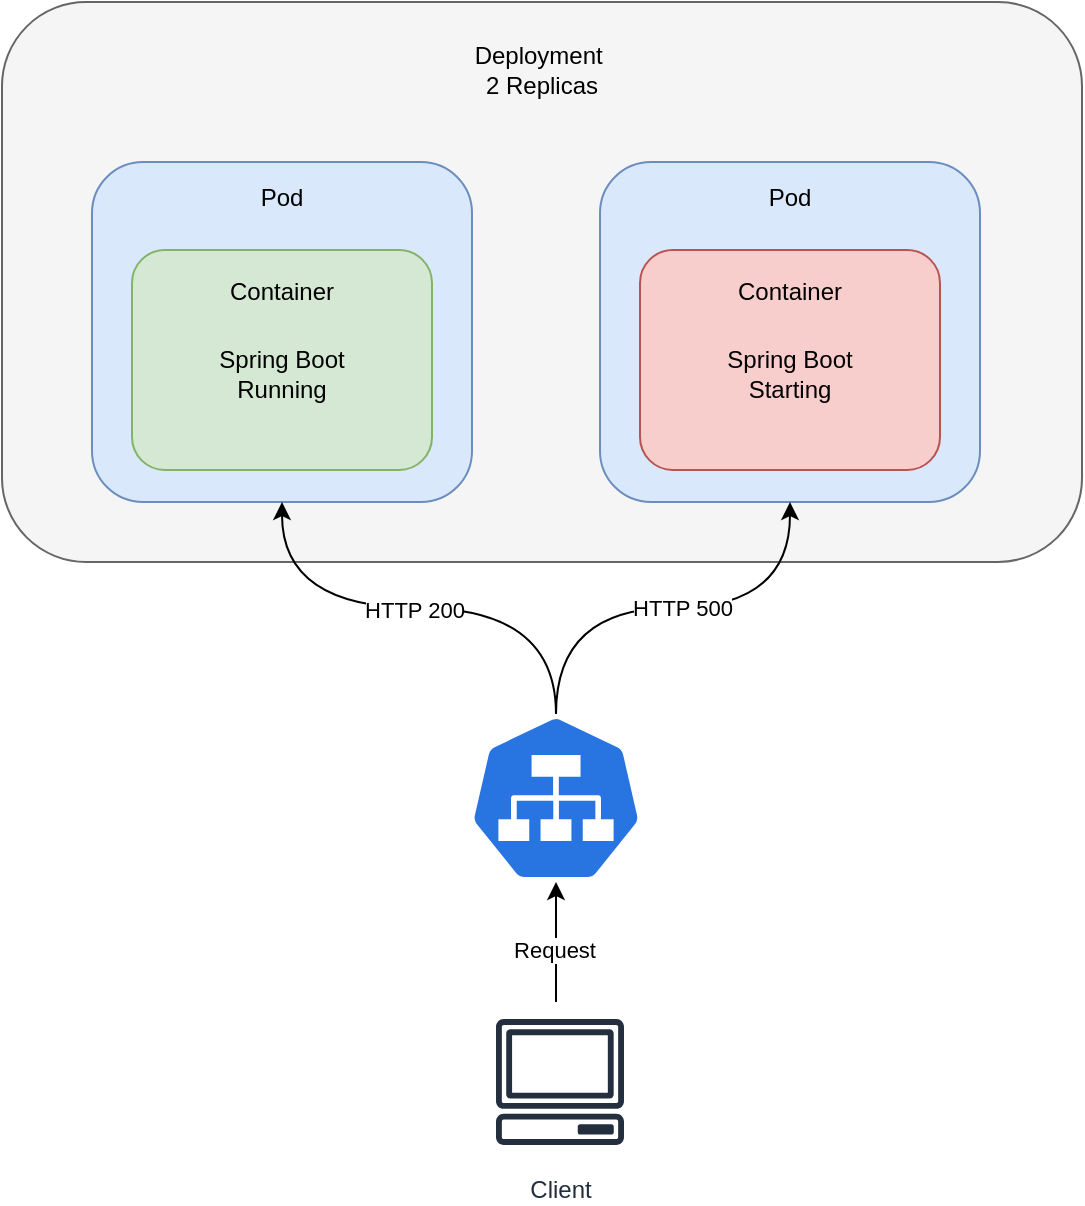 <mxfile version="20.3.0" type="device"><diagram id="gNbSciLSA3YLLID1XT41" name="第 1 页"><mxGraphModel dx="1234" dy="777" grid="1" gridSize="10" guides="1" tooltips="1" connect="1" arrows="1" fold="1" page="1" pageScale="1" pageWidth="2339" pageHeight="3300" math="0" shadow="0"><root><mxCell id="0"/><mxCell id="1" parent="0"/><mxCell id="4bRR2o3o7YKhL7XBCER--2" value="" style="rounded=1;whiteSpace=wrap;html=1;fillColor=#f5f5f5;fontColor=#333333;strokeColor=#666666;" parent="1" vertex="1"><mxGeometry x="235" y="160" width="540" height="280" as="geometry"/></mxCell><mxCell id="4bRR2o3o7YKhL7XBCER--4" value="Deployment&amp;nbsp;&lt;br&gt;2 Replicas" style="text;html=1;strokeColor=none;fillColor=none;align=center;verticalAlign=middle;whiteSpace=wrap;rounded=0;" parent="1" vertex="1"><mxGeometry x="470" y="179" width="70" height="30" as="geometry"/></mxCell><mxCell id="4bRR2o3o7YKhL7XBCER--5" value="" style="rounded=1;whiteSpace=wrap;html=1;fillColor=#dae8fc;strokeColor=#6c8ebf;" parent="1" vertex="1"><mxGeometry x="280" y="240" width="190" height="170" as="geometry"/></mxCell><mxCell id="4bRR2o3o7YKhL7XBCER--6" value="Pod" style="text;html=1;strokeColor=none;fillColor=none;align=center;verticalAlign=middle;whiteSpace=wrap;rounded=0;" parent="1" vertex="1"><mxGeometry x="345" y="243" width="60" height="30" as="geometry"/></mxCell><mxCell id="4bRR2o3o7YKhL7XBCER--7" value="&lt;br&gt;Spring Boot&lt;br&gt;Running" style="rounded=1;whiteSpace=wrap;html=1;fillColor=#d5e8d4;strokeColor=#82b366;" parent="1" vertex="1"><mxGeometry x="300" y="284" width="150" height="110" as="geometry"/></mxCell><mxCell id="4bRR2o3o7YKhL7XBCER--8" value="Container" style="text;html=1;strokeColor=none;fillColor=none;align=center;verticalAlign=middle;whiteSpace=wrap;rounded=0;" parent="1" vertex="1"><mxGeometry x="345" y="290" width="60" height="30" as="geometry"/></mxCell><mxCell id="4bRR2o3o7YKhL7XBCER--9" value="" style="rounded=1;whiteSpace=wrap;html=1;fillColor=#dae8fc;strokeColor=#6c8ebf;" parent="1" vertex="1"><mxGeometry x="534" y="240" width="190" height="170" as="geometry"/></mxCell><mxCell id="4bRR2o3o7YKhL7XBCER--10" value="Pod" style="text;html=1;strokeColor=none;fillColor=none;align=center;verticalAlign=middle;whiteSpace=wrap;rounded=0;" parent="1" vertex="1"><mxGeometry x="599" y="243" width="60" height="30" as="geometry"/></mxCell><mxCell id="4bRR2o3o7YKhL7XBCER--11" value="&lt;br&gt;Spring Boot&lt;br&gt;Starting" style="rounded=1;whiteSpace=wrap;html=1;fillColor=#f8cecc;strokeColor=#b85450;" parent="1" vertex="1"><mxGeometry x="554" y="284" width="150" height="110" as="geometry"/></mxCell><mxCell id="4bRR2o3o7YKhL7XBCER--12" value="Container" style="text;html=1;strokeColor=none;fillColor=none;align=center;verticalAlign=middle;whiteSpace=wrap;rounded=0;" parent="1" vertex="1"><mxGeometry x="599" y="290" width="60" height="30" as="geometry"/></mxCell><mxCell id="4bRR2o3o7YKhL7XBCER--15" style="edgeStyle=orthogonalEdgeStyle;rounded=0;orthogonalLoop=1;jettySize=auto;html=1;curved=1;" parent="1" source="4bRR2o3o7YKhL7XBCER--19" target="4bRR2o3o7YKhL7XBCER--5" edge="1"><mxGeometry relative="1" as="geometry"><mxPoint x="505" y="510" as="sourcePoint"/></mxGeometry></mxCell><mxCell id="4bRR2o3o7YKhL7XBCER--17" value="HTTP 200" style="edgeLabel;html=1;align=center;verticalAlign=middle;resizable=0;points=[];" parent="4bRR2o3o7YKhL7XBCER--15" vertex="1" connectable="0"><mxGeometry x="0.019" y="1" relative="1" as="geometry"><mxPoint as="offset"/></mxGeometry></mxCell><mxCell id="4bRR2o3o7YKhL7XBCER--16" style="edgeStyle=orthogonalEdgeStyle;curved=1;rounded=0;orthogonalLoop=1;jettySize=auto;html=1;exitX=0.5;exitY=0;exitDx=0;exitDy=0;exitPerimeter=0;" parent="1" source="4bRR2o3o7YKhL7XBCER--19" target="4bRR2o3o7YKhL7XBCER--9" edge="1"><mxGeometry relative="1" as="geometry"><mxPoint x="505" y="510" as="sourcePoint"/></mxGeometry></mxCell><mxCell id="4bRR2o3o7YKhL7XBCER--18" value="HTTP 500" style="edgeLabel;html=1;align=center;verticalAlign=middle;resizable=0;points=[];" parent="4bRR2o3o7YKhL7XBCER--16" vertex="1" connectable="0"><mxGeometry x="0.039" y="1" relative="1" as="geometry"><mxPoint y="1" as="offset"/></mxGeometry></mxCell><mxCell id="4bRR2o3o7YKhL7XBCER--19" value="" style="sketch=0;html=1;dashed=0;whitespace=wrap;fillColor=#2875E2;strokeColor=#ffffff;points=[[0.005,0.63,0],[0.1,0.2,0],[0.9,0.2,0],[0.5,0,0],[0.995,0.63,0],[0.72,0.99,0],[0.5,1,0],[0.28,0.99,0]];shape=mxgraph.kubernetes.icon;prIcon=svc" parent="1" vertex="1"><mxGeometry x="464" y="516" width="96" height="84" as="geometry"/></mxCell><mxCell id="4bRR2o3o7YKhL7XBCER--20" value="Client" style="sketch=0;outlineConnect=0;fontColor=#232F3E;gradientColor=none;strokeColor=#232F3E;fillColor=#ffffff;dashed=0;verticalLabelPosition=bottom;verticalAlign=top;align=center;html=1;fontSize=12;fontStyle=0;aspect=fixed;shape=mxgraph.aws4.resourceIcon;resIcon=mxgraph.aws4.client;" parent="1" vertex="1"><mxGeometry x="474" y="660" width="80" height="80" as="geometry"/></mxCell><mxCell id="4bRR2o3o7YKhL7XBCER--21" value="" style="endArrow=classic;html=1;rounded=0;curved=1;entryX=0.5;entryY=1;entryDx=0;entryDy=0;entryPerimeter=0;" parent="1" target="4bRR2o3o7YKhL7XBCER--19" edge="1"><mxGeometry width="50" height="50" relative="1" as="geometry"><mxPoint x="512" y="660" as="sourcePoint"/><mxPoint x="550" y="630" as="targetPoint"/></mxGeometry></mxCell><mxCell id="4bRR2o3o7YKhL7XBCER--22" value="Request" style="edgeLabel;html=1;align=center;verticalAlign=middle;resizable=0;points=[];" parent="4bRR2o3o7YKhL7XBCER--21" vertex="1" connectable="0"><mxGeometry x="-0.122" y="1" relative="1" as="geometry"><mxPoint as="offset"/></mxGeometry></mxCell></root></mxGraphModel></diagram></mxfile>